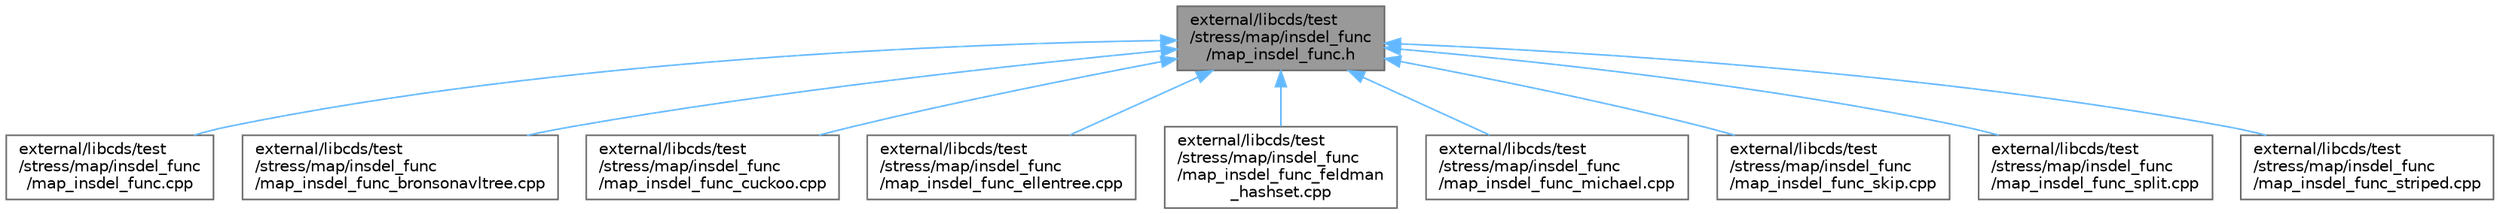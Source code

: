 digraph "external/libcds/test/stress/map/insdel_func/map_insdel_func.h"
{
 // LATEX_PDF_SIZE
  bgcolor="transparent";
  edge [fontname=Helvetica,fontsize=10,labelfontname=Helvetica,labelfontsize=10];
  node [fontname=Helvetica,fontsize=10,shape=box,height=0.2,width=0.4];
  Node1 [id="Node000001",label="external/libcds/test\l/stress/map/insdel_func\l/map_insdel_func.h",height=0.2,width=0.4,color="gray40", fillcolor="grey60", style="filled", fontcolor="black",tooltip=" "];
  Node1 -> Node2 [id="edge1_Node000001_Node000002",dir="back",color="steelblue1",style="solid",tooltip=" "];
  Node2 [id="Node000002",label="external/libcds/test\l/stress/map/insdel_func\l/map_insdel_func.cpp",height=0.2,width=0.4,color="grey40", fillcolor="white", style="filled",URL="$map__insdel__func_8cpp.html",tooltip=" "];
  Node1 -> Node3 [id="edge2_Node000001_Node000003",dir="back",color="steelblue1",style="solid",tooltip=" "];
  Node3 [id="Node000003",label="external/libcds/test\l/stress/map/insdel_func\l/map_insdel_func_bronsonavltree.cpp",height=0.2,width=0.4,color="grey40", fillcolor="white", style="filled",URL="$map__insdel__func__bronsonavltree_8cpp.html",tooltip=" "];
  Node1 -> Node4 [id="edge3_Node000001_Node000004",dir="back",color="steelblue1",style="solid",tooltip=" "];
  Node4 [id="Node000004",label="external/libcds/test\l/stress/map/insdel_func\l/map_insdel_func_cuckoo.cpp",height=0.2,width=0.4,color="grey40", fillcolor="white", style="filled",URL="$map__insdel__func__cuckoo_8cpp.html",tooltip=" "];
  Node1 -> Node5 [id="edge4_Node000001_Node000005",dir="back",color="steelblue1",style="solid",tooltip=" "];
  Node5 [id="Node000005",label="external/libcds/test\l/stress/map/insdel_func\l/map_insdel_func_ellentree.cpp",height=0.2,width=0.4,color="grey40", fillcolor="white", style="filled",URL="$map__insdel__func__ellentree_8cpp.html",tooltip=" "];
  Node1 -> Node6 [id="edge5_Node000001_Node000006",dir="back",color="steelblue1",style="solid",tooltip=" "];
  Node6 [id="Node000006",label="external/libcds/test\l/stress/map/insdel_func\l/map_insdel_func_feldman\l_hashset.cpp",height=0.2,width=0.4,color="grey40", fillcolor="white", style="filled",URL="$map__insdel__func__feldman__hashset_8cpp.html",tooltip=" "];
  Node1 -> Node7 [id="edge6_Node000001_Node000007",dir="back",color="steelblue1",style="solid",tooltip=" "];
  Node7 [id="Node000007",label="external/libcds/test\l/stress/map/insdel_func\l/map_insdel_func_michael.cpp",height=0.2,width=0.4,color="grey40", fillcolor="white", style="filled",URL="$map__insdel__func__michael_8cpp.html",tooltip=" "];
  Node1 -> Node8 [id="edge7_Node000001_Node000008",dir="back",color="steelblue1",style="solid",tooltip=" "];
  Node8 [id="Node000008",label="external/libcds/test\l/stress/map/insdel_func\l/map_insdel_func_skip.cpp",height=0.2,width=0.4,color="grey40", fillcolor="white", style="filled",URL="$map__insdel__func__skip_8cpp.html",tooltip=" "];
  Node1 -> Node9 [id="edge8_Node000001_Node000009",dir="back",color="steelblue1",style="solid",tooltip=" "];
  Node9 [id="Node000009",label="external/libcds/test\l/stress/map/insdel_func\l/map_insdel_func_split.cpp",height=0.2,width=0.4,color="grey40", fillcolor="white", style="filled",URL="$map__insdel__func__split_8cpp.html",tooltip=" "];
  Node1 -> Node10 [id="edge9_Node000001_Node000010",dir="back",color="steelblue1",style="solid",tooltip=" "];
  Node10 [id="Node000010",label="external/libcds/test\l/stress/map/insdel_func\l/map_insdel_func_striped.cpp",height=0.2,width=0.4,color="grey40", fillcolor="white", style="filled",URL="$map__insdel__func__striped_8cpp.html",tooltip=" "];
}
